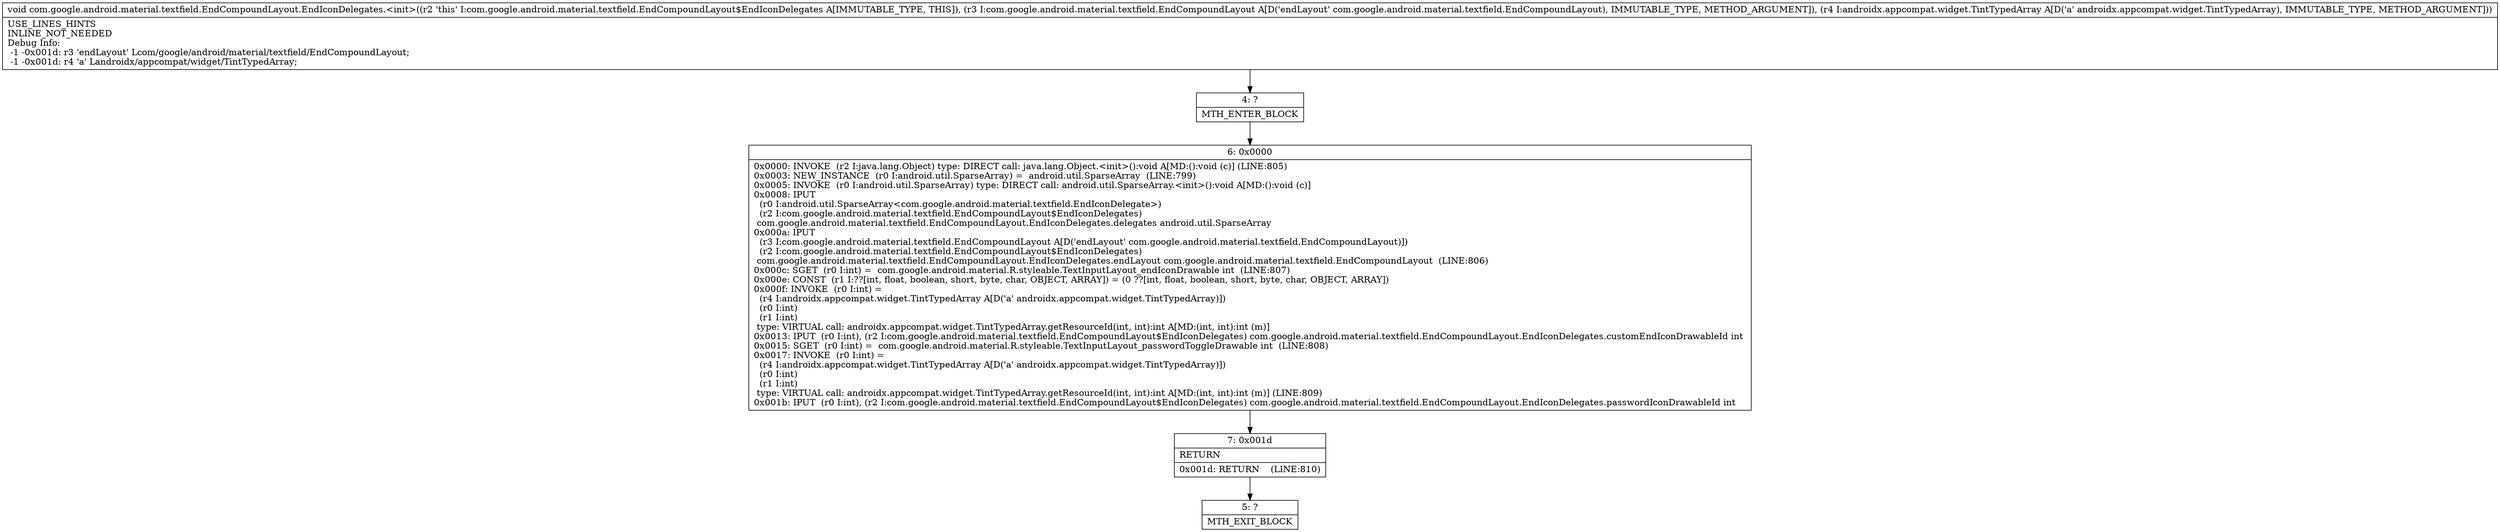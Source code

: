 digraph "CFG forcom.google.android.material.textfield.EndCompoundLayout.EndIconDelegates.\<init\>(Lcom\/google\/android\/material\/textfield\/EndCompoundLayout;Landroidx\/appcompat\/widget\/TintTypedArray;)V" {
Node_4 [shape=record,label="{4\:\ ?|MTH_ENTER_BLOCK\l}"];
Node_6 [shape=record,label="{6\:\ 0x0000|0x0000: INVOKE  (r2 I:java.lang.Object) type: DIRECT call: java.lang.Object.\<init\>():void A[MD:():void (c)] (LINE:805)\l0x0003: NEW_INSTANCE  (r0 I:android.util.SparseArray) =  android.util.SparseArray  (LINE:799)\l0x0005: INVOKE  (r0 I:android.util.SparseArray) type: DIRECT call: android.util.SparseArray.\<init\>():void A[MD:():void (c)]\l0x0008: IPUT  \l  (r0 I:android.util.SparseArray\<com.google.android.material.textfield.EndIconDelegate\>)\l  (r2 I:com.google.android.material.textfield.EndCompoundLayout$EndIconDelegates)\l com.google.android.material.textfield.EndCompoundLayout.EndIconDelegates.delegates android.util.SparseArray \l0x000a: IPUT  \l  (r3 I:com.google.android.material.textfield.EndCompoundLayout A[D('endLayout' com.google.android.material.textfield.EndCompoundLayout)])\l  (r2 I:com.google.android.material.textfield.EndCompoundLayout$EndIconDelegates)\l com.google.android.material.textfield.EndCompoundLayout.EndIconDelegates.endLayout com.google.android.material.textfield.EndCompoundLayout  (LINE:806)\l0x000c: SGET  (r0 I:int) =  com.google.android.material.R.styleable.TextInputLayout_endIconDrawable int  (LINE:807)\l0x000e: CONST  (r1 I:??[int, float, boolean, short, byte, char, OBJECT, ARRAY]) = (0 ??[int, float, boolean, short, byte, char, OBJECT, ARRAY]) \l0x000f: INVOKE  (r0 I:int) = \l  (r4 I:androidx.appcompat.widget.TintTypedArray A[D('a' androidx.appcompat.widget.TintTypedArray)])\l  (r0 I:int)\l  (r1 I:int)\l type: VIRTUAL call: androidx.appcompat.widget.TintTypedArray.getResourceId(int, int):int A[MD:(int, int):int (m)]\l0x0013: IPUT  (r0 I:int), (r2 I:com.google.android.material.textfield.EndCompoundLayout$EndIconDelegates) com.google.android.material.textfield.EndCompoundLayout.EndIconDelegates.customEndIconDrawableId int \l0x0015: SGET  (r0 I:int) =  com.google.android.material.R.styleable.TextInputLayout_passwordToggleDrawable int  (LINE:808)\l0x0017: INVOKE  (r0 I:int) = \l  (r4 I:androidx.appcompat.widget.TintTypedArray A[D('a' androidx.appcompat.widget.TintTypedArray)])\l  (r0 I:int)\l  (r1 I:int)\l type: VIRTUAL call: androidx.appcompat.widget.TintTypedArray.getResourceId(int, int):int A[MD:(int, int):int (m)] (LINE:809)\l0x001b: IPUT  (r0 I:int), (r2 I:com.google.android.material.textfield.EndCompoundLayout$EndIconDelegates) com.google.android.material.textfield.EndCompoundLayout.EndIconDelegates.passwordIconDrawableId int \l}"];
Node_7 [shape=record,label="{7\:\ 0x001d|RETURN\l|0x001d: RETURN    (LINE:810)\l}"];
Node_5 [shape=record,label="{5\:\ ?|MTH_EXIT_BLOCK\l}"];
MethodNode[shape=record,label="{void com.google.android.material.textfield.EndCompoundLayout.EndIconDelegates.\<init\>((r2 'this' I:com.google.android.material.textfield.EndCompoundLayout$EndIconDelegates A[IMMUTABLE_TYPE, THIS]), (r3 I:com.google.android.material.textfield.EndCompoundLayout A[D('endLayout' com.google.android.material.textfield.EndCompoundLayout), IMMUTABLE_TYPE, METHOD_ARGUMENT]), (r4 I:androidx.appcompat.widget.TintTypedArray A[D('a' androidx.appcompat.widget.TintTypedArray), IMMUTABLE_TYPE, METHOD_ARGUMENT]))  | USE_LINES_HINTS\lINLINE_NOT_NEEDED\lDebug Info:\l  \-1 \-0x001d: r3 'endLayout' Lcom\/google\/android\/material\/textfield\/EndCompoundLayout;\l  \-1 \-0x001d: r4 'a' Landroidx\/appcompat\/widget\/TintTypedArray;\l}"];
MethodNode -> Node_4;Node_4 -> Node_6;
Node_6 -> Node_7;
Node_7 -> Node_5;
}

